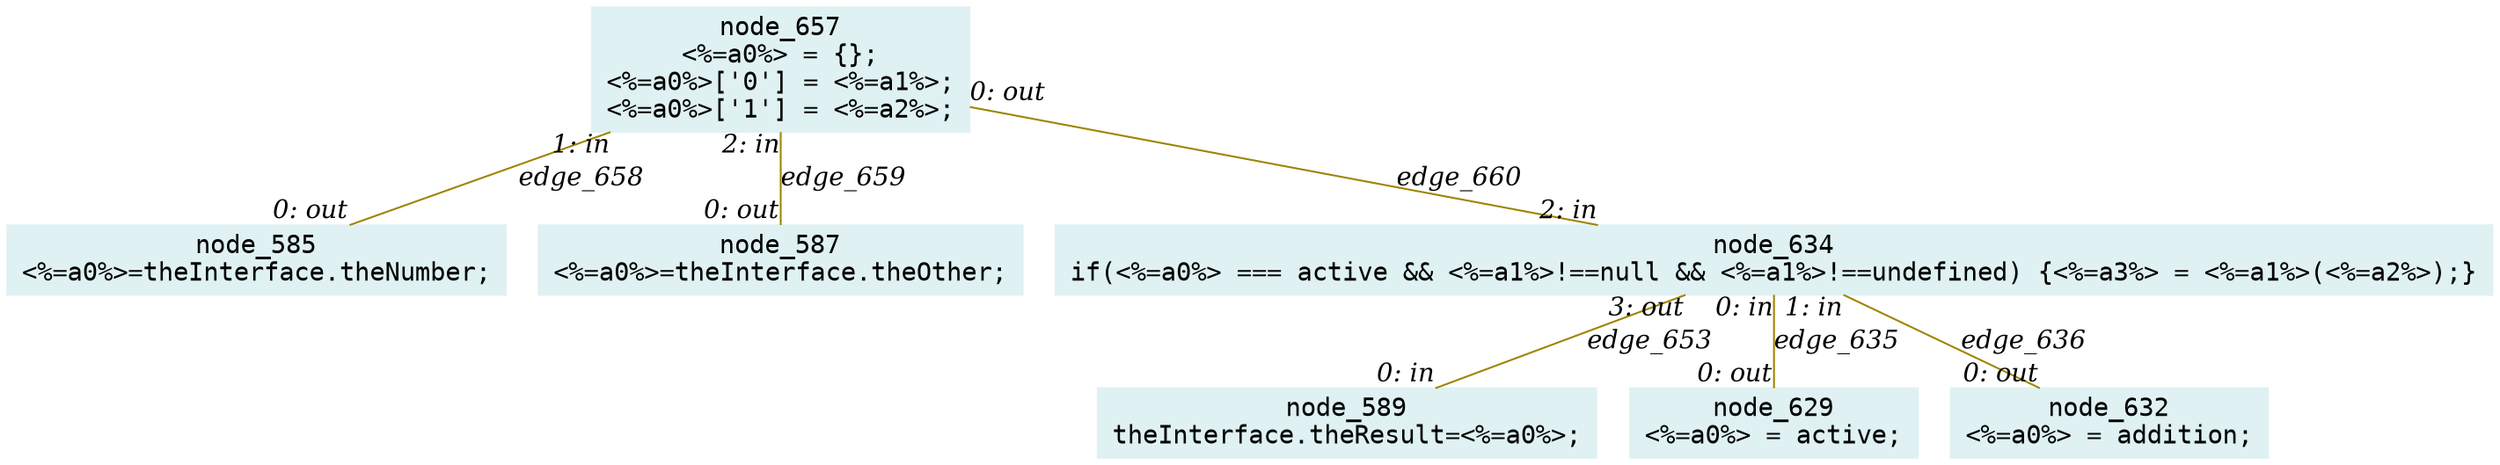 digraph g{node_585 [shape="box", style="filled", color="#dff1f2", fontname="Courier", label="node_585
<%=a0%>=theInterface.theNumber;
" ]
node_587 [shape="box", style="filled", color="#dff1f2", fontname="Courier", label="node_587
<%=a0%>=theInterface.theOther;
" ]
node_589 [shape="box", style="filled", color="#dff1f2", fontname="Courier", label="node_589
theInterface.theResult=<%=a0%>;
" ]
node_629 [shape="box", style="filled", color="#dff1f2", fontname="Courier", label="node_629
<%=a0%> = active;
" ]
node_632 [shape="box", style="filled", color="#dff1f2", fontname="Courier", label="node_632
<%=a0%> = addition;
" ]
node_634 [shape="box", style="filled", color="#dff1f2", fontname="Courier", label="node_634
if(<%=a0%> === active && <%=a1%>!==null && <%=a1%>!==undefined) {<%=a3%> = <%=a1%>(<%=a2%>);}
" ]
node_657 [shape="box", style="filled", color="#dff1f2", fontname="Courier", label="node_657
<%=a0%> = {};
<%=a0%>['0'] = <%=a1%>;
<%=a0%>['1'] = <%=a2%>;
" ]
node_634 -> node_629 [dir=none, arrowHead=none, fontname="Times-Italic", arrowsize=1, color="#9d8400", label="edge_635",  headlabel="0: out", taillabel="0: in" ]
node_634 -> node_632 [dir=none, arrowHead=none, fontname="Times-Italic", arrowsize=1, color="#9d8400", label="edge_636",  headlabel="0: out", taillabel="1: in" ]
node_634 -> node_589 [dir=none, arrowHead=none, fontname="Times-Italic", arrowsize=1, color="#9d8400", label="edge_653",  headlabel="0: in", taillabel="3: out" ]
node_657 -> node_585 [dir=none, arrowHead=none, fontname="Times-Italic", arrowsize=1, color="#9d8400", label="edge_658",  headlabel="0: out", taillabel="1: in" ]
node_657 -> node_587 [dir=none, arrowHead=none, fontname="Times-Italic", arrowsize=1, color="#9d8400", label="edge_659",  headlabel="0: out", taillabel="2: in" ]
node_657 -> node_634 [dir=none, arrowHead=none, fontname="Times-Italic", arrowsize=1, color="#9d8400", label="edge_660",  headlabel="2: in", taillabel="0: out" ]
}